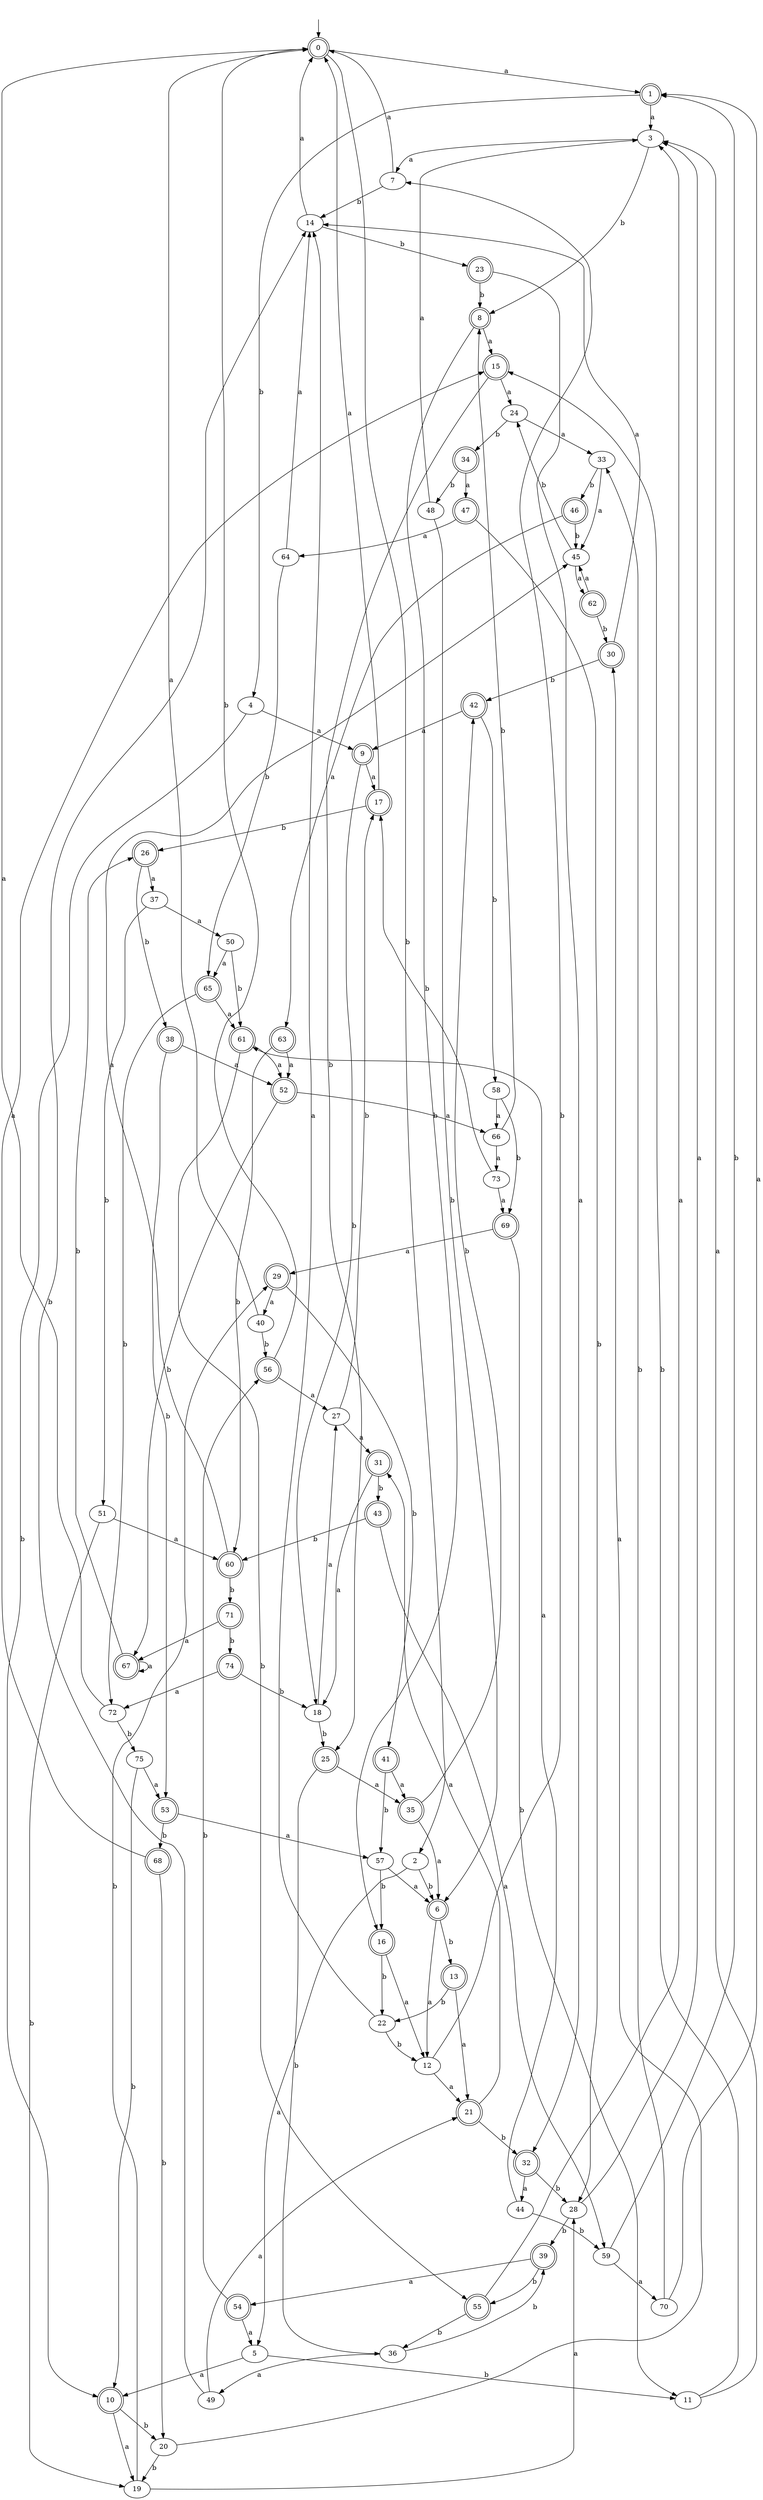 digraph RandomDFA {
  __start0 [label="", shape=none];
  __start0 -> 0 [label=""];
  0 [shape=circle] [shape=doublecircle]
  0 -> 1 [label="a"]
  0 -> 2 [label="b"]
  1 [shape=doublecircle]
  1 -> 3 [label="a"]
  1 -> 4 [label="b"]
  2
  2 -> 5 [label="a"]
  2 -> 6 [label="b"]
  3
  3 -> 7 [label="a"]
  3 -> 8 [label="b"]
  4
  4 -> 9 [label="a"]
  4 -> 10 [label="b"]
  5
  5 -> 10 [label="a"]
  5 -> 11 [label="b"]
  6 [shape=doublecircle]
  6 -> 12 [label="a"]
  6 -> 13 [label="b"]
  7
  7 -> 0 [label="a"]
  7 -> 14 [label="b"]
  8 [shape=doublecircle]
  8 -> 15 [label="a"]
  8 -> 16 [label="b"]
  9 [shape=doublecircle]
  9 -> 17 [label="a"]
  9 -> 18 [label="b"]
  10 [shape=doublecircle]
  10 -> 19 [label="a"]
  10 -> 20 [label="b"]
  11
  11 -> 3 [label="a"]
  11 -> 15 [label="b"]
  12
  12 -> 21 [label="a"]
  12 -> 7 [label="b"]
  13 [shape=doublecircle]
  13 -> 21 [label="a"]
  13 -> 22 [label="b"]
  14
  14 -> 0 [label="a"]
  14 -> 23 [label="b"]
  15 [shape=doublecircle]
  15 -> 24 [label="a"]
  15 -> 25 [label="b"]
  16 [shape=doublecircle]
  16 -> 12 [label="a"]
  16 -> 22 [label="b"]
  17 [shape=doublecircle]
  17 -> 0 [label="a"]
  17 -> 26 [label="b"]
  18
  18 -> 27 [label="a"]
  18 -> 25 [label="b"]
  19
  19 -> 28 [label="a"]
  19 -> 29 [label="b"]
  20
  20 -> 30 [label="a"]
  20 -> 19 [label="b"]
  21 [shape=doublecircle]
  21 -> 31 [label="a"]
  21 -> 32 [label="b"]
  22
  22 -> 14 [label="a"]
  22 -> 12 [label="b"]
  23 [shape=doublecircle]
  23 -> 32 [label="a"]
  23 -> 8 [label="b"]
  24
  24 -> 33 [label="a"]
  24 -> 34 [label="b"]
  25 [shape=doublecircle]
  25 -> 35 [label="a"]
  25 -> 36 [label="b"]
  26 [shape=doublecircle]
  26 -> 37 [label="a"]
  26 -> 38 [label="b"]
  27
  27 -> 31 [label="a"]
  27 -> 17 [label="b"]
  28
  28 -> 3 [label="a"]
  28 -> 39 [label="b"]
  29 [shape=doublecircle]
  29 -> 40 [label="a"]
  29 -> 41 [label="b"]
  30 [shape=doublecircle]
  30 -> 14 [label="a"]
  30 -> 42 [label="b"]
  31 [shape=doublecircle]
  31 -> 18 [label="a"]
  31 -> 43 [label="b"]
  32 [shape=doublecircle]
  32 -> 44 [label="a"]
  32 -> 28 [label="b"]
  33
  33 -> 45 [label="a"]
  33 -> 46 [label="b"]
  34 [shape=doublecircle]
  34 -> 47 [label="a"]
  34 -> 48 [label="b"]
  35 [shape=doublecircle]
  35 -> 6 [label="a"]
  35 -> 42 [label="b"]
  36
  36 -> 49 [label="a"]
  36 -> 39 [label="b"]
  37
  37 -> 50 [label="a"]
  37 -> 51 [label="b"]
  38 [shape=doublecircle]
  38 -> 52 [label="a"]
  38 -> 53 [label="b"]
  39 [shape=doublecircle]
  39 -> 54 [label="a"]
  39 -> 55 [label="b"]
  40
  40 -> 0 [label="a"]
  40 -> 56 [label="b"]
  41 [shape=doublecircle]
  41 -> 35 [label="a"]
  41 -> 57 [label="b"]
  42 [shape=doublecircle]
  42 -> 9 [label="a"]
  42 -> 58 [label="b"]
  43 [shape=doublecircle]
  43 -> 59 [label="a"]
  43 -> 60 [label="b"]
  44
  44 -> 61 [label="a"]
  44 -> 59 [label="b"]
  45
  45 -> 62 [label="a"]
  45 -> 24 [label="b"]
  46 [shape=doublecircle]
  46 -> 63 [label="a"]
  46 -> 45 [label="b"]
  47 [shape=doublecircle]
  47 -> 64 [label="a"]
  47 -> 28 [label="b"]
  48
  48 -> 3 [label="a"]
  48 -> 6 [label="b"]
  49
  49 -> 21 [label="a"]
  49 -> 14 [label="b"]
  50
  50 -> 65 [label="a"]
  50 -> 61 [label="b"]
  51
  51 -> 60 [label="a"]
  51 -> 19 [label="b"]
  52 [shape=doublecircle]
  52 -> 66 [label="a"]
  52 -> 67 [label="b"]
  53 [shape=doublecircle]
  53 -> 57 [label="a"]
  53 -> 68 [label="b"]
  54 [shape=doublecircle]
  54 -> 5 [label="a"]
  54 -> 56 [label="b"]
  55 [shape=doublecircle]
  55 -> 3 [label="a"]
  55 -> 36 [label="b"]
  56 [shape=doublecircle]
  56 -> 27 [label="a"]
  56 -> 0 [label="b"]
  57
  57 -> 6 [label="a"]
  57 -> 16 [label="b"]
  58
  58 -> 66 [label="a"]
  58 -> 69 [label="b"]
  59
  59 -> 70 [label="a"]
  59 -> 1 [label="b"]
  60 [shape=doublecircle]
  60 -> 45 [label="a"]
  60 -> 71 [label="b"]
  61 [shape=doublecircle]
  61 -> 52 [label="a"]
  61 -> 55 [label="b"]
  62 [shape=doublecircle]
  62 -> 45 [label="a"]
  62 -> 30 [label="b"]
  63 [shape=doublecircle]
  63 -> 52 [label="a"]
  63 -> 60 [label="b"]
  64
  64 -> 14 [label="a"]
  64 -> 65 [label="b"]
  65 [shape=doublecircle]
  65 -> 61 [label="a"]
  65 -> 72 [label="b"]
  66
  66 -> 73 [label="a"]
  66 -> 8 [label="b"]
  67 [shape=doublecircle]
  67 -> 67 [label="a"]
  67 -> 26 [label="b"]
  68 [shape=doublecircle]
  68 -> 15 [label="a"]
  68 -> 20 [label="b"]
  69 [shape=doublecircle]
  69 -> 29 [label="a"]
  69 -> 11 [label="b"]
  70
  70 -> 1 [label="a"]
  70 -> 33 [label="b"]
  71 [shape=doublecircle]
  71 -> 67 [label="a"]
  71 -> 74 [label="b"]
  72
  72 -> 0 [label="a"]
  72 -> 75 [label="b"]
  73
  73 -> 69 [label="a"]
  73 -> 17 [label="b"]
  74 [shape=doublecircle]
  74 -> 72 [label="a"]
  74 -> 18 [label="b"]
  75
  75 -> 53 [label="a"]
  75 -> 10 [label="b"]
}
